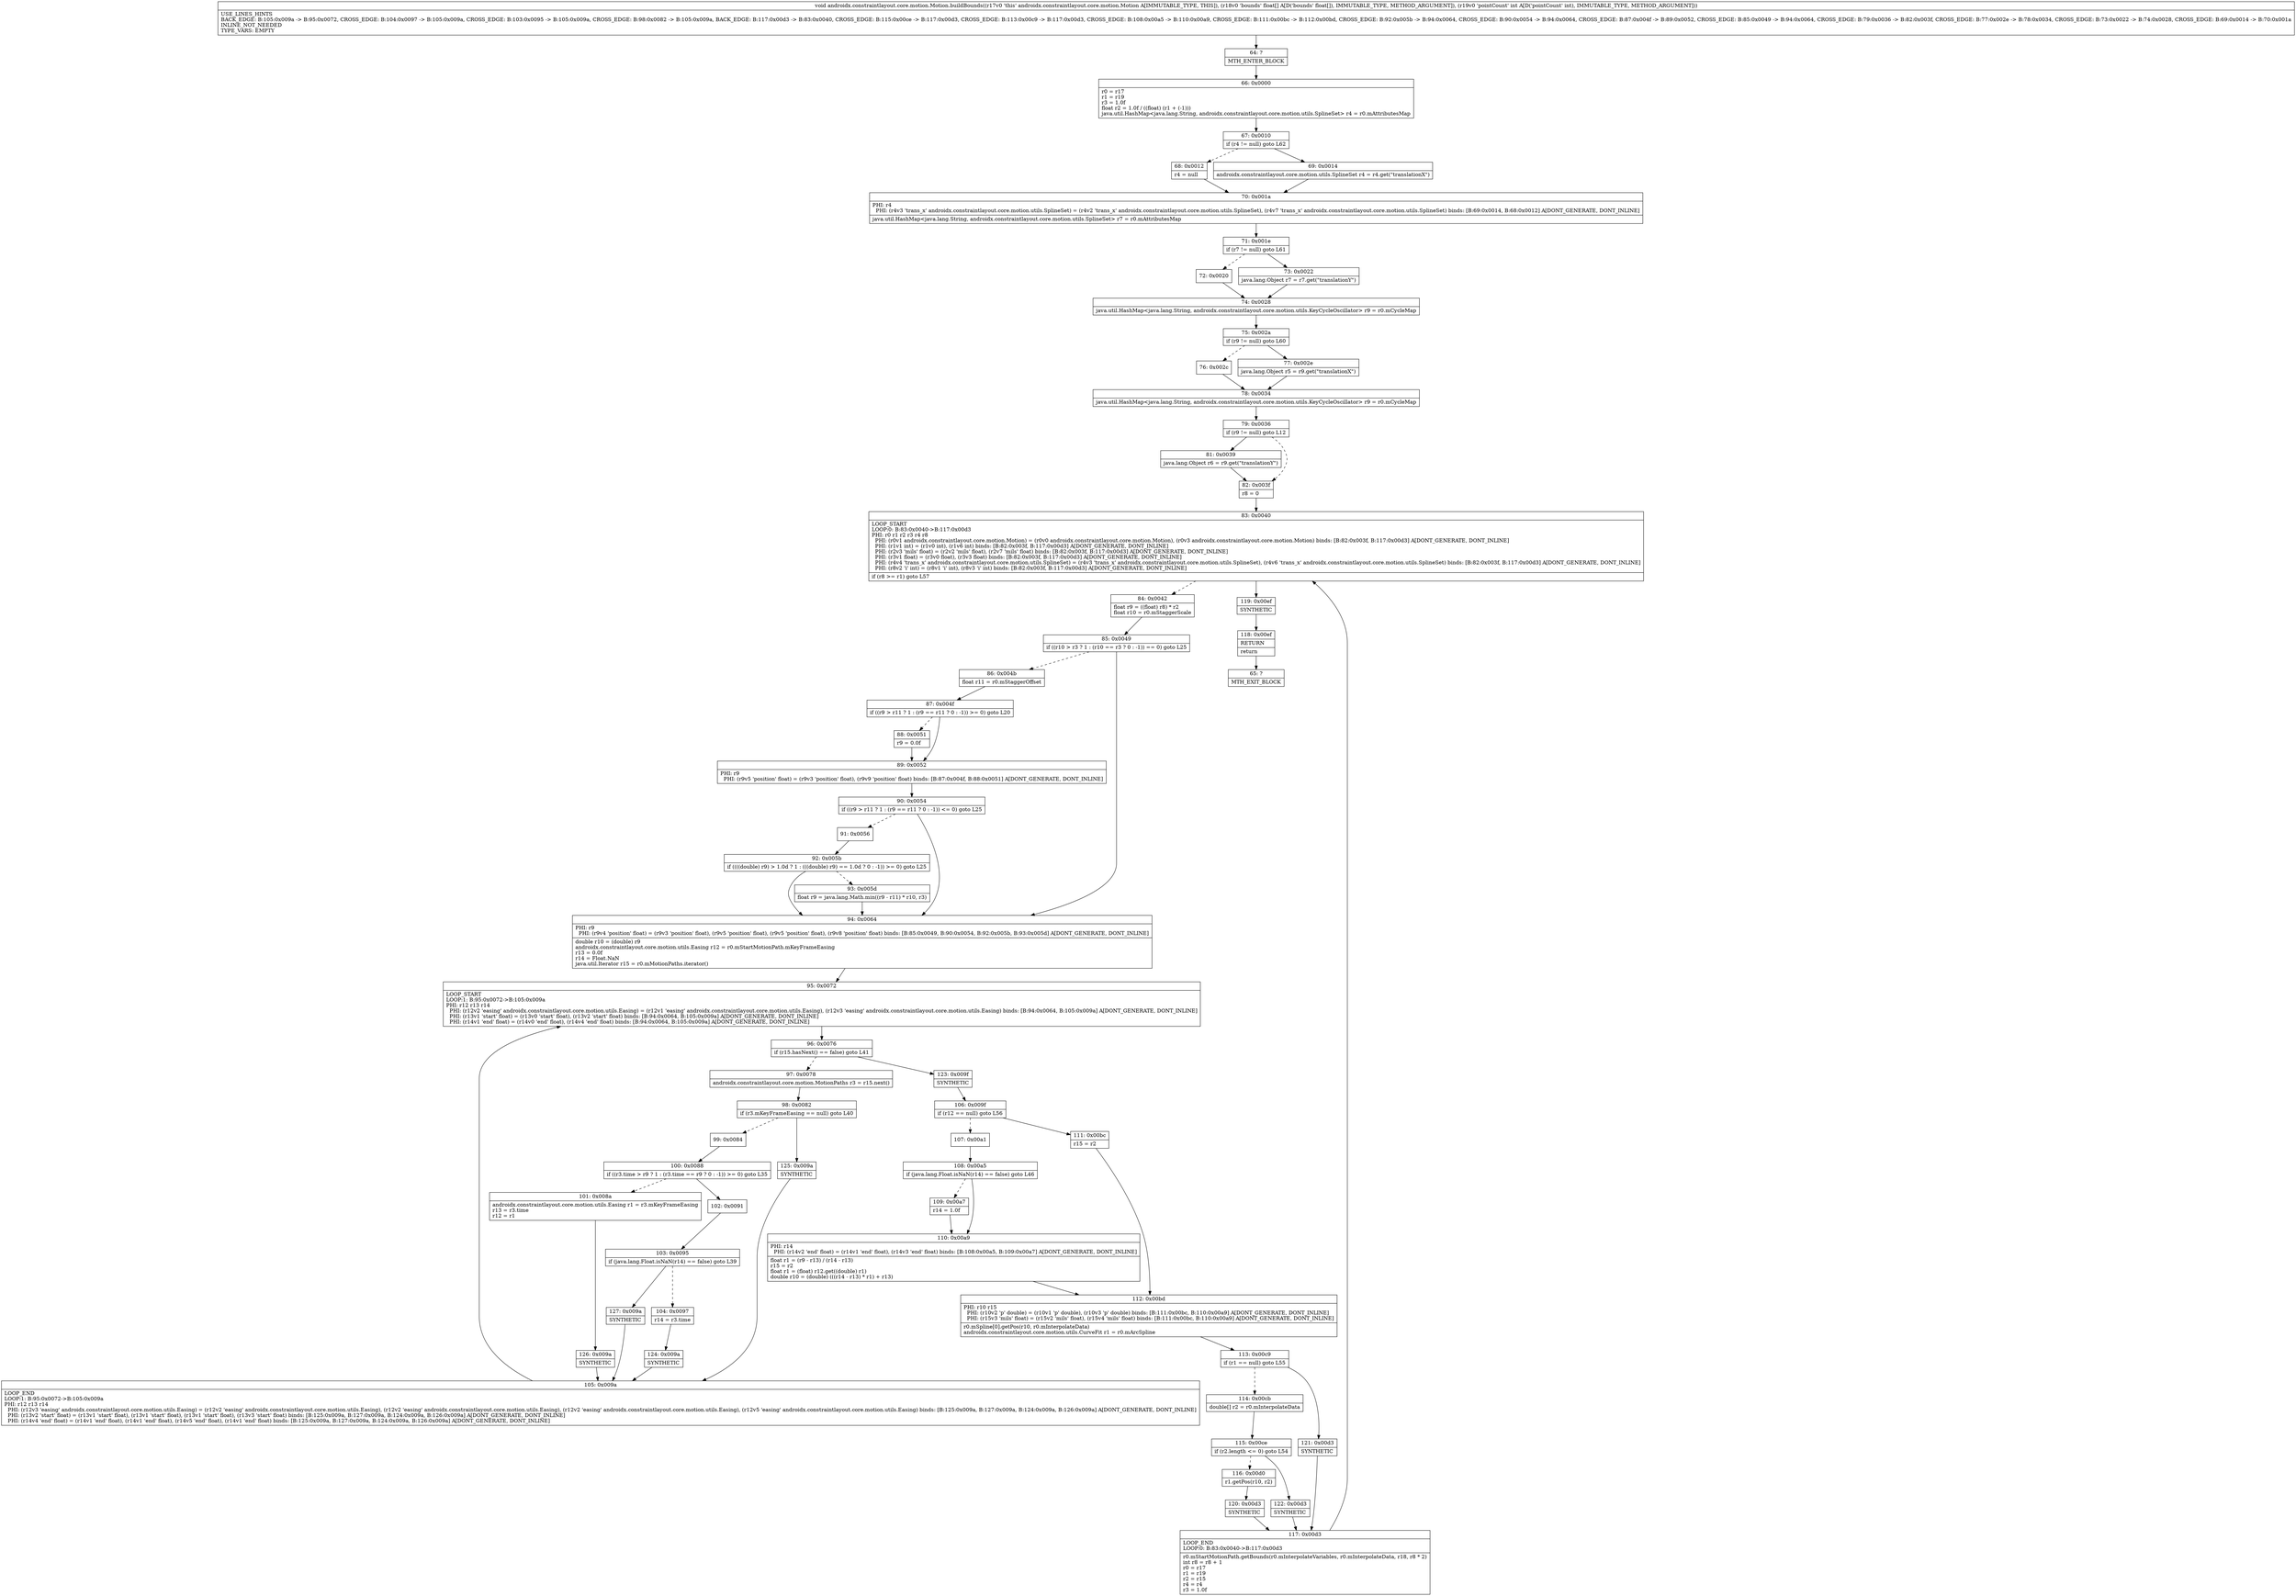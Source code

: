 digraph "CFG forandroidx.constraintlayout.core.motion.Motion.buildBounds([FI)V" {
Node_64 [shape=record,label="{64\:\ ?|MTH_ENTER_BLOCK\l}"];
Node_66 [shape=record,label="{66\:\ 0x0000|r0 = r17\lr1 = r19\lr3 = 1.0f\lfloat r2 = 1.0f \/ ((float) (r1 + (\-1)))\ljava.util.HashMap\<java.lang.String, androidx.constraintlayout.core.motion.utils.SplineSet\> r4 = r0.mAttributesMap\l}"];
Node_67 [shape=record,label="{67\:\ 0x0010|if (r4 != null) goto L62\l}"];
Node_68 [shape=record,label="{68\:\ 0x0012|r4 = null\l}"];
Node_70 [shape=record,label="{70\:\ 0x001a|PHI: r4 \l  PHI: (r4v3 'trans_x' androidx.constraintlayout.core.motion.utils.SplineSet) = (r4v2 'trans_x' androidx.constraintlayout.core.motion.utils.SplineSet), (r4v7 'trans_x' androidx.constraintlayout.core.motion.utils.SplineSet) binds: [B:69:0x0014, B:68:0x0012] A[DONT_GENERATE, DONT_INLINE]\l|java.util.HashMap\<java.lang.String, androidx.constraintlayout.core.motion.utils.SplineSet\> r7 = r0.mAttributesMap\l}"];
Node_71 [shape=record,label="{71\:\ 0x001e|if (r7 != null) goto L61\l}"];
Node_72 [shape=record,label="{72\:\ 0x0020}"];
Node_74 [shape=record,label="{74\:\ 0x0028|java.util.HashMap\<java.lang.String, androidx.constraintlayout.core.motion.utils.KeyCycleOscillator\> r9 = r0.mCycleMap\l}"];
Node_75 [shape=record,label="{75\:\ 0x002a|if (r9 != null) goto L60\l}"];
Node_76 [shape=record,label="{76\:\ 0x002c}"];
Node_78 [shape=record,label="{78\:\ 0x0034|java.util.HashMap\<java.lang.String, androidx.constraintlayout.core.motion.utils.KeyCycleOscillator\> r9 = r0.mCycleMap\l}"];
Node_79 [shape=record,label="{79\:\ 0x0036|if (r9 != null) goto L12\l}"];
Node_81 [shape=record,label="{81\:\ 0x0039|java.lang.Object r6 = r9.get(\"translationY\")\l}"];
Node_82 [shape=record,label="{82\:\ 0x003f|r8 = 0\l}"];
Node_83 [shape=record,label="{83\:\ 0x0040|LOOP_START\lLOOP:0: B:83:0x0040\-\>B:117:0x00d3\lPHI: r0 r1 r2 r3 r4 r8 \l  PHI: (r0v1 androidx.constraintlayout.core.motion.Motion) = (r0v0 androidx.constraintlayout.core.motion.Motion), (r0v3 androidx.constraintlayout.core.motion.Motion) binds: [B:82:0x003f, B:117:0x00d3] A[DONT_GENERATE, DONT_INLINE]\l  PHI: (r1v1 int) = (r1v0 int), (r1v6 int) binds: [B:82:0x003f, B:117:0x00d3] A[DONT_GENERATE, DONT_INLINE]\l  PHI: (r2v3 'mils' float) = (r2v2 'mils' float), (r2v7 'mils' float) binds: [B:82:0x003f, B:117:0x00d3] A[DONT_GENERATE, DONT_INLINE]\l  PHI: (r3v1 float) = (r3v0 float), (r3v3 float) binds: [B:82:0x003f, B:117:0x00d3] A[DONT_GENERATE, DONT_INLINE]\l  PHI: (r4v4 'trans_x' androidx.constraintlayout.core.motion.utils.SplineSet) = (r4v3 'trans_x' androidx.constraintlayout.core.motion.utils.SplineSet), (r4v6 'trans_x' androidx.constraintlayout.core.motion.utils.SplineSet) binds: [B:82:0x003f, B:117:0x00d3] A[DONT_GENERATE, DONT_INLINE]\l  PHI: (r8v2 'i' int) = (r8v1 'i' int), (r8v3 'i' int) binds: [B:82:0x003f, B:117:0x00d3] A[DONT_GENERATE, DONT_INLINE]\l|if (r8 \>= r1) goto L57\l}"];
Node_84 [shape=record,label="{84\:\ 0x0042|float r9 = ((float) r8) * r2\lfloat r10 = r0.mStaggerScale\l}"];
Node_85 [shape=record,label="{85\:\ 0x0049|if ((r10 \> r3 ? 1 : (r10 == r3 ? 0 : \-1)) == 0) goto L25\l}"];
Node_86 [shape=record,label="{86\:\ 0x004b|float r11 = r0.mStaggerOffset\l}"];
Node_87 [shape=record,label="{87\:\ 0x004f|if ((r9 \> r11 ? 1 : (r9 == r11 ? 0 : \-1)) \>= 0) goto L20\l}"];
Node_88 [shape=record,label="{88\:\ 0x0051|r9 = 0.0f\l}"];
Node_89 [shape=record,label="{89\:\ 0x0052|PHI: r9 \l  PHI: (r9v5 'position' float) = (r9v3 'position' float), (r9v9 'position' float) binds: [B:87:0x004f, B:88:0x0051] A[DONT_GENERATE, DONT_INLINE]\l}"];
Node_90 [shape=record,label="{90\:\ 0x0054|if ((r9 \> r11 ? 1 : (r9 == r11 ? 0 : \-1)) \<= 0) goto L25\l}"];
Node_91 [shape=record,label="{91\:\ 0x0056}"];
Node_92 [shape=record,label="{92\:\ 0x005b|if ((((double) r9) \> 1.0d ? 1 : (((double) r9) == 1.0d ? 0 : \-1)) \>= 0) goto L25\l}"];
Node_93 [shape=record,label="{93\:\ 0x005d|float r9 = java.lang.Math.min((r9 \- r11) * r10, r3)\l}"];
Node_94 [shape=record,label="{94\:\ 0x0064|PHI: r9 \l  PHI: (r9v4 'position' float) = (r9v3 'position' float), (r9v5 'position' float), (r9v5 'position' float), (r9v8 'position' float) binds: [B:85:0x0049, B:90:0x0054, B:92:0x005b, B:93:0x005d] A[DONT_GENERATE, DONT_INLINE]\l|double r10 = (double) r9\landroidx.constraintlayout.core.motion.utils.Easing r12 = r0.mStartMotionPath.mKeyFrameEasing\lr13 = 0.0f\lr14 = Float.NaN\ljava.util.Iterator r15 = r0.mMotionPaths.iterator()\l}"];
Node_95 [shape=record,label="{95\:\ 0x0072|LOOP_START\lLOOP:1: B:95:0x0072\-\>B:105:0x009a\lPHI: r12 r13 r14 \l  PHI: (r12v2 'easing' androidx.constraintlayout.core.motion.utils.Easing) = (r12v1 'easing' androidx.constraintlayout.core.motion.utils.Easing), (r12v3 'easing' androidx.constraintlayout.core.motion.utils.Easing) binds: [B:94:0x0064, B:105:0x009a] A[DONT_GENERATE, DONT_INLINE]\l  PHI: (r13v1 'start' float) = (r13v0 'start' float), (r13v2 'start' float) binds: [B:94:0x0064, B:105:0x009a] A[DONT_GENERATE, DONT_INLINE]\l  PHI: (r14v1 'end' float) = (r14v0 'end' float), (r14v4 'end' float) binds: [B:94:0x0064, B:105:0x009a] A[DONT_GENERATE, DONT_INLINE]\l}"];
Node_96 [shape=record,label="{96\:\ 0x0076|if (r15.hasNext() == false) goto L41\l}"];
Node_97 [shape=record,label="{97\:\ 0x0078|androidx.constraintlayout.core.motion.MotionPaths r3 = r15.next()\l}"];
Node_98 [shape=record,label="{98\:\ 0x0082|if (r3.mKeyFrameEasing == null) goto L40\l}"];
Node_99 [shape=record,label="{99\:\ 0x0084}"];
Node_100 [shape=record,label="{100\:\ 0x0088|if ((r3.time \> r9 ? 1 : (r3.time == r9 ? 0 : \-1)) \>= 0) goto L35\l}"];
Node_101 [shape=record,label="{101\:\ 0x008a|androidx.constraintlayout.core.motion.utils.Easing r1 = r3.mKeyFrameEasing\lr13 = r3.time\lr12 = r1\l}"];
Node_126 [shape=record,label="{126\:\ 0x009a|SYNTHETIC\l}"];
Node_105 [shape=record,label="{105\:\ 0x009a|LOOP_END\lLOOP:1: B:95:0x0072\-\>B:105:0x009a\lPHI: r12 r13 r14 \l  PHI: (r12v3 'easing' androidx.constraintlayout.core.motion.utils.Easing) = (r12v2 'easing' androidx.constraintlayout.core.motion.utils.Easing), (r12v2 'easing' androidx.constraintlayout.core.motion.utils.Easing), (r12v2 'easing' androidx.constraintlayout.core.motion.utils.Easing), (r12v5 'easing' androidx.constraintlayout.core.motion.utils.Easing) binds: [B:125:0x009a, B:127:0x009a, B:124:0x009a, B:126:0x009a] A[DONT_GENERATE, DONT_INLINE]\l  PHI: (r13v2 'start' float) = (r13v1 'start' float), (r13v1 'start' float), (r13v1 'start' float), (r13v3 'start' float) binds: [B:125:0x009a, B:127:0x009a, B:124:0x009a, B:126:0x009a] A[DONT_GENERATE, DONT_INLINE]\l  PHI: (r14v4 'end' float) = (r14v1 'end' float), (r14v1 'end' float), (r14v5 'end' float), (r14v1 'end' float) binds: [B:125:0x009a, B:127:0x009a, B:124:0x009a, B:126:0x009a] A[DONT_GENERATE, DONT_INLINE]\l}"];
Node_102 [shape=record,label="{102\:\ 0x0091}"];
Node_103 [shape=record,label="{103\:\ 0x0095|if (java.lang.Float.isNaN(r14) == false) goto L39\l}"];
Node_104 [shape=record,label="{104\:\ 0x0097|r14 = r3.time\l}"];
Node_124 [shape=record,label="{124\:\ 0x009a|SYNTHETIC\l}"];
Node_127 [shape=record,label="{127\:\ 0x009a|SYNTHETIC\l}"];
Node_125 [shape=record,label="{125\:\ 0x009a|SYNTHETIC\l}"];
Node_123 [shape=record,label="{123\:\ 0x009f|SYNTHETIC\l}"];
Node_106 [shape=record,label="{106\:\ 0x009f|if (r12 == null) goto L56\l}"];
Node_107 [shape=record,label="{107\:\ 0x00a1}"];
Node_108 [shape=record,label="{108\:\ 0x00a5|if (java.lang.Float.isNaN(r14) == false) goto L46\l}"];
Node_109 [shape=record,label="{109\:\ 0x00a7|r14 = 1.0f\l}"];
Node_110 [shape=record,label="{110\:\ 0x00a9|PHI: r14 \l  PHI: (r14v2 'end' float) = (r14v1 'end' float), (r14v3 'end' float) binds: [B:108:0x00a5, B:109:0x00a7] A[DONT_GENERATE, DONT_INLINE]\l|float r1 = (r9 \- r13) \/ (r14 \- r13)\lr15 = r2\lfloat r1 = (float) r12.get((double) r1)\ldouble r10 = (double) (((r14 \- r13) * r1) + r13)\l}"];
Node_112 [shape=record,label="{112\:\ 0x00bd|PHI: r10 r15 \l  PHI: (r10v2 'p' double) = (r10v1 'p' double), (r10v3 'p' double) binds: [B:111:0x00bc, B:110:0x00a9] A[DONT_GENERATE, DONT_INLINE]\l  PHI: (r15v3 'mils' float) = (r15v2 'mils' float), (r15v4 'mils' float) binds: [B:111:0x00bc, B:110:0x00a9] A[DONT_GENERATE, DONT_INLINE]\l|r0.mSpline[0].getPos(r10, r0.mInterpolateData)\landroidx.constraintlayout.core.motion.utils.CurveFit r1 = r0.mArcSpline\l}"];
Node_113 [shape=record,label="{113\:\ 0x00c9|if (r1 == null) goto L55\l}"];
Node_114 [shape=record,label="{114\:\ 0x00cb|double[] r2 = r0.mInterpolateData\l}"];
Node_115 [shape=record,label="{115\:\ 0x00ce|if (r2.length \<= 0) goto L54\l}"];
Node_116 [shape=record,label="{116\:\ 0x00d0|r1.getPos(r10, r2)\l}"];
Node_120 [shape=record,label="{120\:\ 0x00d3|SYNTHETIC\l}"];
Node_117 [shape=record,label="{117\:\ 0x00d3|LOOP_END\lLOOP:0: B:83:0x0040\-\>B:117:0x00d3\l|r0.mStartMotionPath.getBounds(r0.mInterpolateVariables, r0.mInterpolateData, r18, r8 * 2)\lint r8 = r8 + 1\lr0 = r17\lr1 = r19\lr2 = r15\lr4 = r4\lr3 = 1.0f\l}"];
Node_122 [shape=record,label="{122\:\ 0x00d3|SYNTHETIC\l}"];
Node_121 [shape=record,label="{121\:\ 0x00d3|SYNTHETIC\l}"];
Node_111 [shape=record,label="{111\:\ 0x00bc|r15 = r2\l}"];
Node_119 [shape=record,label="{119\:\ 0x00ef|SYNTHETIC\l}"];
Node_118 [shape=record,label="{118\:\ 0x00ef|RETURN\l|return\l}"];
Node_65 [shape=record,label="{65\:\ ?|MTH_EXIT_BLOCK\l}"];
Node_77 [shape=record,label="{77\:\ 0x002e|java.lang.Object r5 = r9.get(\"translationX\")\l}"];
Node_73 [shape=record,label="{73\:\ 0x0022|java.lang.Object r7 = r7.get(\"translationY\")\l}"];
Node_69 [shape=record,label="{69\:\ 0x0014|androidx.constraintlayout.core.motion.utils.SplineSet r4 = r4.get(\"translationX\")\l}"];
MethodNode[shape=record,label="{void androidx.constraintlayout.core.motion.Motion.buildBounds((r17v0 'this' androidx.constraintlayout.core.motion.Motion A[IMMUTABLE_TYPE, THIS]), (r18v0 'bounds' float[] A[D('bounds' float[]), IMMUTABLE_TYPE, METHOD_ARGUMENT]), (r19v0 'pointCount' int A[D('pointCount' int), IMMUTABLE_TYPE, METHOD_ARGUMENT]))  | USE_LINES_HINTS\lBACK_EDGE: B:105:0x009a \-\> B:95:0x0072, CROSS_EDGE: B:104:0x0097 \-\> B:105:0x009a, CROSS_EDGE: B:103:0x0095 \-\> B:105:0x009a, CROSS_EDGE: B:98:0x0082 \-\> B:105:0x009a, BACK_EDGE: B:117:0x00d3 \-\> B:83:0x0040, CROSS_EDGE: B:115:0x00ce \-\> B:117:0x00d3, CROSS_EDGE: B:113:0x00c9 \-\> B:117:0x00d3, CROSS_EDGE: B:108:0x00a5 \-\> B:110:0x00a9, CROSS_EDGE: B:111:0x00bc \-\> B:112:0x00bd, CROSS_EDGE: B:92:0x005b \-\> B:94:0x0064, CROSS_EDGE: B:90:0x0054 \-\> B:94:0x0064, CROSS_EDGE: B:87:0x004f \-\> B:89:0x0052, CROSS_EDGE: B:85:0x0049 \-\> B:94:0x0064, CROSS_EDGE: B:79:0x0036 \-\> B:82:0x003f, CROSS_EDGE: B:77:0x002e \-\> B:78:0x0034, CROSS_EDGE: B:73:0x0022 \-\> B:74:0x0028, CROSS_EDGE: B:69:0x0014 \-\> B:70:0x001a\lINLINE_NOT_NEEDED\lTYPE_VARS: EMPTY\l}"];
MethodNode -> Node_64;Node_64 -> Node_66;
Node_66 -> Node_67;
Node_67 -> Node_68[style=dashed];
Node_67 -> Node_69;
Node_68 -> Node_70;
Node_70 -> Node_71;
Node_71 -> Node_72[style=dashed];
Node_71 -> Node_73;
Node_72 -> Node_74;
Node_74 -> Node_75;
Node_75 -> Node_76[style=dashed];
Node_75 -> Node_77;
Node_76 -> Node_78;
Node_78 -> Node_79;
Node_79 -> Node_81;
Node_79 -> Node_82[style=dashed];
Node_81 -> Node_82;
Node_82 -> Node_83;
Node_83 -> Node_84[style=dashed];
Node_83 -> Node_119;
Node_84 -> Node_85;
Node_85 -> Node_86[style=dashed];
Node_85 -> Node_94;
Node_86 -> Node_87;
Node_87 -> Node_88[style=dashed];
Node_87 -> Node_89;
Node_88 -> Node_89;
Node_89 -> Node_90;
Node_90 -> Node_91[style=dashed];
Node_90 -> Node_94;
Node_91 -> Node_92;
Node_92 -> Node_93[style=dashed];
Node_92 -> Node_94;
Node_93 -> Node_94;
Node_94 -> Node_95;
Node_95 -> Node_96;
Node_96 -> Node_97[style=dashed];
Node_96 -> Node_123;
Node_97 -> Node_98;
Node_98 -> Node_99[style=dashed];
Node_98 -> Node_125;
Node_99 -> Node_100;
Node_100 -> Node_101[style=dashed];
Node_100 -> Node_102;
Node_101 -> Node_126;
Node_126 -> Node_105;
Node_105 -> Node_95;
Node_102 -> Node_103;
Node_103 -> Node_104[style=dashed];
Node_103 -> Node_127;
Node_104 -> Node_124;
Node_124 -> Node_105;
Node_127 -> Node_105;
Node_125 -> Node_105;
Node_123 -> Node_106;
Node_106 -> Node_107[style=dashed];
Node_106 -> Node_111;
Node_107 -> Node_108;
Node_108 -> Node_109[style=dashed];
Node_108 -> Node_110;
Node_109 -> Node_110;
Node_110 -> Node_112;
Node_112 -> Node_113;
Node_113 -> Node_114[style=dashed];
Node_113 -> Node_121;
Node_114 -> Node_115;
Node_115 -> Node_116[style=dashed];
Node_115 -> Node_122;
Node_116 -> Node_120;
Node_120 -> Node_117;
Node_117 -> Node_83;
Node_122 -> Node_117;
Node_121 -> Node_117;
Node_111 -> Node_112;
Node_119 -> Node_118;
Node_118 -> Node_65;
Node_77 -> Node_78;
Node_73 -> Node_74;
Node_69 -> Node_70;
}

